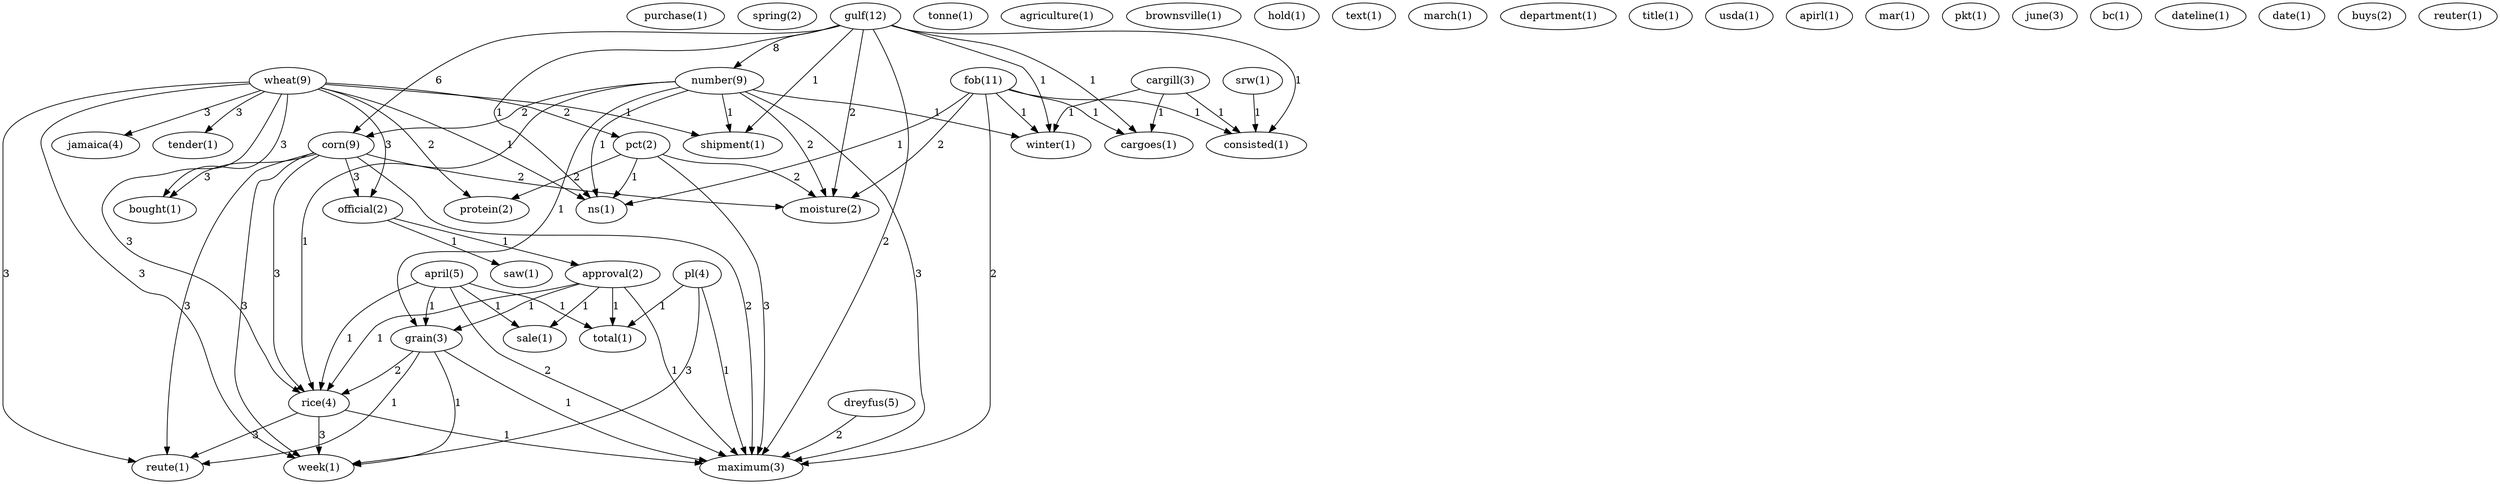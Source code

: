 digraph G {
  purchase [ label="purchase(1)" ];
  spring [ label="spring(2)" ];
  wheat [ label="wheat(9)" ];
  jamaica [ label="jamaica(4)" ];
  pct [ label="pct(2)" ];
  protein [ label="protein(2)" ];
  tender [ label="tender(1)" ];
  shipment [ label="shipment(1)" ];
  official [ label="official(2)" ];
  ns [ label="ns(1)" ];
  bought [ label="bought(1)" ];
  rice [ label="rice(4)" ];
  reute [ label="reute(1)" ];
  week [ label="week(1)" ];
  moisture [ label="moisture(2)" ];
  maximum [ label="maximum(3)" ];
  tonne [ label="tonne(1)" ];
  gulf [ label="gulf(12)" ];
  number [ label="number(9)" ];
  corn [ label="corn(9)" ];
  winter [ label="winter(1)" ];
  cargoes [ label="cargoes(1)" ];
  consisted [ label="consisted(1)" ];
  grain [ label="grain(3)" ];
  agriculture [ label="agriculture(1)" ];
  brownsville [ label="brownsville(1)" ];
  hold [ label="hold(1)" ];
  fob [ label="fob(11)" ];
  saw [ label="saw(1)" ];
  approval [ label="approval(2)" ];
  cargill [ label="cargill(3)" ];
  text [ label="text(1)" ];
  march [ label="march(1)" ];
  department [ label="department(1)" ];
  dreyfus [ label="dreyfus(5)" ];
  sale [ label="sale(1)" ];
  total [ label="total(1)" ];
  title [ label="title(1)" ];
  usda [ label="usda(1)" ];
  april [ label="april(5)" ];
  apirl [ label="apirl(1)" ];
  pl [ label="pl(4)" ];
  mar [ label="mar(1)" ];
  srw [ label="srw(1)" ];
  pkt [ label="pkt(1)" ];
  june [ label="june(2)" ];
  bc [ label="bc(1)" ];
  dateline [ label="dateline(1)" ];
  june [ label="june(3)" ];
  date [ label="date(1)" ];
  buys [ label="buys(2)" ];
  reuter [ label="reuter(1)" ];
  wheat -> jamaica [ label="3" ];
  wheat -> pct [ label="2" ];
  wheat -> protein [ label="2" ];
  wheat -> tender [ label="3" ];
  wheat -> shipment [ label="1" ];
  wheat -> official [ label="3" ];
  wheat -> ns [ label="1" ];
  wheat -> bought [ label="3" ];
  wheat -> rice [ label="3" ];
  wheat -> reute [ label="3" ];
  wheat -> week [ label="3" ];
  pct -> protein [ label="2" ];
  pct -> moisture [ label="2" ];
  pct -> ns [ label="1" ];
  pct -> maximum [ label="3" ];
  gulf -> number [ label="8" ];
  gulf -> shipment [ label="1" ];
  gulf -> corn [ label="6" ];
  gulf -> moisture [ label="2" ];
  gulf -> ns [ label="1" ];
  gulf -> winter [ label="1" ];
  gulf -> cargoes [ label="1" ];
  gulf -> maximum [ label="2" ];
  gulf -> consisted [ label="1" ];
  number -> shipment [ label="1" ];
  number -> corn [ label="2" ];
  number -> moisture [ label="2" ];
  number -> ns [ label="1" ];
  number -> grain [ label="1" ];
  number -> rice [ label="1" ];
  number -> winter [ label="1" ];
  number -> maximum [ label="3" ];
  corn -> official [ label="3" ];
  corn -> moisture [ label="2" ];
  corn -> bought [ label="3" ];
  corn -> rice [ label="3" ];
  corn -> reute [ label="3" ];
  corn -> week [ label="3" ];
  corn -> maximum [ label="2" ];
  fob -> moisture [ label="2" ];
  fob -> ns [ label="1" ];
  fob -> winter [ label="1" ];
  fob -> cargoes [ label="1" ];
  fob -> maximum [ label="2" ];
  fob -> consisted [ label="1" ];
  official -> saw [ label="1" ];
  official -> approval [ label="1" ];
  cargill -> winter [ label="1" ];
  cargill -> cargoes [ label="1" ];
  cargill -> consisted [ label="1" ];
  dreyfus -> maximum [ label="2" ];
  approval -> grain [ label="1" ];
  approval -> sale [ label="1" ];
  approval -> rice [ label="1" ];
  approval -> total [ label="1" ];
  approval -> maximum [ label="1" ];
  april -> grain [ label="1" ];
  april -> sale [ label="1" ];
  april -> rice [ label="1" ];
  april -> total [ label="1" ];
  april -> maximum [ label="2" ];
  grain -> rice [ label="2" ];
  grain -> reute [ label="1" ];
  grain -> week [ label="1" ];
  grain -> maximum [ label="1" ];
  rice -> reute [ label="3" ];
  rice -> week [ label="3" ];
  rice -> maximum [ label="1" ];
  pl -> week [ label="3" ];
  pl -> total [ label="1" ];
  pl -> maximum [ label="1" ];
  srw -> consisted [ label="1" ];
}
